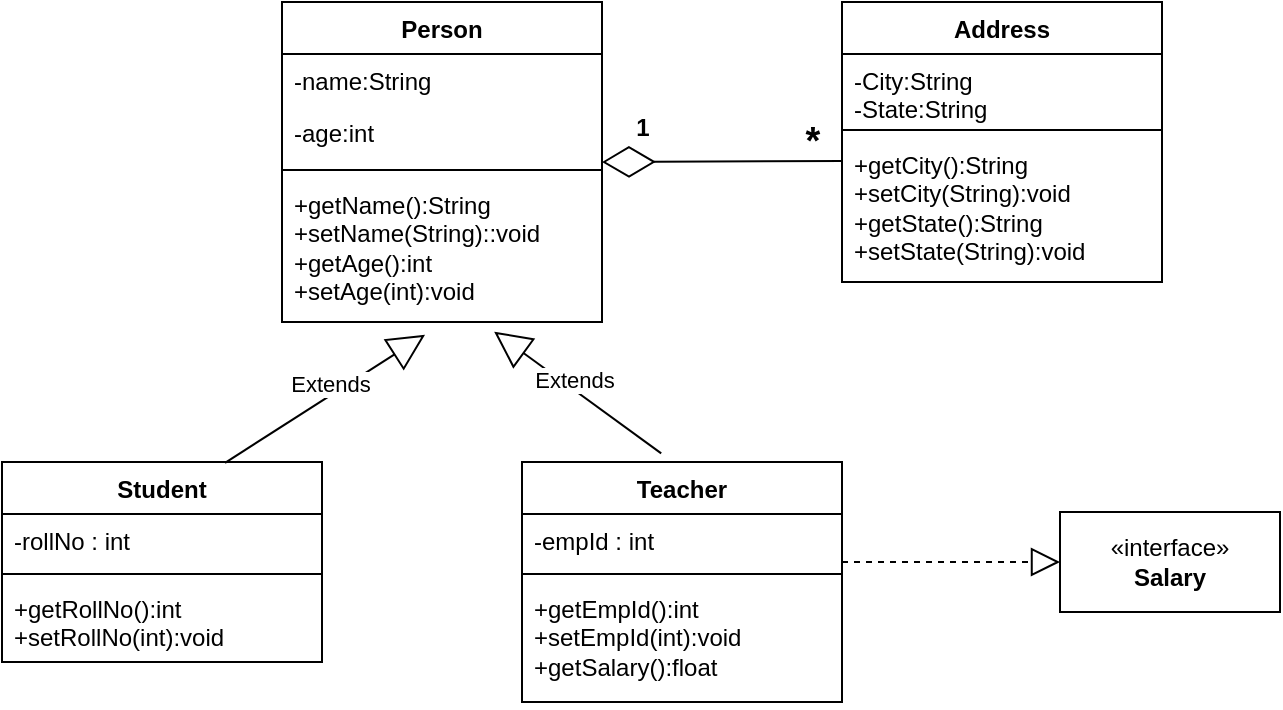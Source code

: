 <mxfile version="21.6.3" type="google">
  <diagram name="Page-1" id="1gqHpqc5bRBAC4YOGgtS">
    <mxGraphModel grid="1" page="1" gridSize="10" guides="1" tooltips="1" connect="1" arrows="1" fold="1" pageScale="1" pageWidth="850" pageHeight="1100" math="0" shadow="0">
      <root>
        <mxCell id="0" />
        <mxCell id="1" parent="0" />
        <mxCell id="WlluLZ8VlGHuWvzJYr0w-1" value="Person" style="swimlane;fontStyle=1;align=center;verticalAlign=top;childLayout=stackLayout;horizontal=1;startSize=26;horizontalStack=0;resizeParent=1;resizeParentMax=0;resizeLast=0;collapsible=1;marginBottom=0;whiteSpace=wrap;html=1;" vertex="1" parent="1">
          <mxGeometry x="340" y="50" width="160" height="160" as="geometry" />
        </mxCell>
        <mxCell id="WlluLZ8VlGHuWvzJYr0w-2" value="-name:String" style="text;strokeColor=none;fillColor=none;align=left;verticalAlign=top;spacingLeft=4;spacingRight=4;overflow=hidden;rotatable=0;points=[[0,0.5],[1,0.5]];portConstraint=eastwest;whiteSpace=wrap;html=1;" vertex="1" parent="WlluLZ8VlGHuWvzJYr0w-1">
          <mxGeometry y="26" width="160" height="26" as="geometry" />
        </mxCell>
        <mxCell id="WlluLZ8VlGHuWvzJYr0w-5" value="-age:int" style="text;strokeColor=none;fillColor=none;align=left;verticalAlign=top;spacingLeft=4;spacingRight=4;overflow=hidden;rotatable=0;points=[[0,0.5],[1,0.5]];portConstraint=eastwest;whiteSpace=wrap;html=1;" vertex="1" parent="WlluLZ8VlGHuWvzJYr0w-1">
          <mxGeometry y="52" width="160" height="28" as="geometry" />
        </mxCell>
        <mxCell id="WlluLZ8VlGHuWvzJYr0w-3" value="" style="line;strokeWidth=1;fillColor=none;align=left;verticalAlign=middle;spacingTop=-1;spacingLeft=3;spacingRight=3;rotatable=0;labelPosition=right;points=[];portConstraint=eastwest;strokeColor=inherit;" vertex="1" parent="WlluLZ8VlGHuWvzJYr0w-1">
          <mxGeometry y="80" width="160" height="8" as="geometry" />
        </mxCell>
        <mxCell id="WlluLZ8VlGHuWvzJYr0w-4" value="+getName():String&lt;br&gt;+setName(String)::void&lt;br&gt;+getAge():int&lt;br&gt;+setAge(int):void" style="text;strokeColor=none;fillColor=none;align=left;verticalAlign=top;spacingLeft=4;spacingRight=4;overflow=hidden;rotatable=0;points=[[0,0.5],[1,0.5]];portConstraint=eastwest;whiteSpace=wrap;html=1;" vertex="1" parent="WlluLZ8VlGHuWvzJYr0w-1">
          <mxGeometry y="88" width="160" height="72" as="geometry" />
        </mxCell>
        <mxCell id="WlluLZ8VlGHuWvzJYr0w-6" value="Student" style="swimlane;fontStyle=1;align=center;verticalAlign=top;childLayout=stackLayout;horizontal=1;startSize=26;horizontalStack=0;resizeParent=1;resizeParentMax=0;resizeLast=0;collapsible=1;marginBottom=0;whiteSpace=wrap;html=1;" vertex="1" parent="1">
          <mxGeometry x="200" y="280" width="160" height="100" as="geometry" />
        </mxCell>
        <mxCell id="WlluLZ8VlGHuWvzJYr0w-7" value="-rollNo : int" style="text;strokeColor=none;fillColor=none;align=left;verticalAlign=top;spacingLeft=4;spacingRight=4;overflow=hidden;rotatable=0;points=[[0,0.5],[1,0.5]];portConstraint=eastwest;whiteSpace=wrap;html=1;" vertex="1" parent="WlluLZ8VlGHuWvzJYr0w-6">
          <mxGeometry y="26" width="160" height="26" as="geometry" />
        </mxCell>
        <mxCell id="WlluLZ8VlGHuWvzJYr0w-8" value="" style="line;strokeWidth=1;fillColor=none;align=left;verticalAlign=middle;spacingTop=-1;spacingLeft=3;spacingRight=3;rotatable=0;labelPosition=right;points=[];portConstraint=eastwest;strokeColor=inherit;" vertex="1" parent="WlluLZ8VlGHuWvzJYr0w-6">
          <mxGeometry y="52" width="160" height="8" as="geometry" />
        </mxCell>
        <mxCell id="WlluLZ8VlGHuWvzJYr0w-9" value="+getRollNo():int&lt;br&gt;+setRollNo(int):void" style="text;strokeColor=none;fillColor=none;align=left;verticalAlign=top;spacingLeft=4;spacingRight=4;overflow=hidden;rotatable=0;points=[[0,0.5],[1,0.5]];portConstraint=eastwest;whiteSpace=wrap;html=1;" vertex="1" parent="WlluLZ8VlGHuWvzJYr0w-6">
          <mxGeometry y="60" width="160" height="40" as="geometry" />
        </mxCell>
        <mxCell id="WlluLZ8VlGHuWvzJYr0w-10" value="Teacher" style="swimlane;fontStyle=1;align=center;verticalAlign=top;childLayout=stackLayout;horizontal=1;startSize=26;horizontalStack=0;resizeParent=1;resizeParentMax=0;resizeLast=0;collapsible=1;marginBottom=0;whiteSpace=wrap;html=1;" vertex="1" parent="1">
          <mxGeometry x="460" y="280" width="160" height="120" as="geometry" />
        </mxCell>
        <mxCell id="WlluLZ8VlGHuWvzJYr0w-11" value="-empId : int" style="text;strokeColor=none;fillColor=none;align=left;verticalAlign=top;spacingLeft=4;spacingRight=4;overflow=hidden;rotatable=0;points=[[0,0.5],[1,0.5]];portConstraint=eastwest;whiteSpace=wrap;html=1;" vertex="1" parent="WlluLZ8VlGHuWvzJYr0w-10">
          <mxGeometry y="26" width="160" height="26" as="geometry" />
        </mxCell>
        <mxCell id="WlluLZ8VlGHuWvzJYr0w-12" value="" style="line;strokeWidth=1;fillColor=none;align=left;verticalAlign=middle;spacingTop=-1;spacingLeft=3;spacingRight=3;rotatable=0;labelPosition=right;points=[];portConstraint=eastwest;strokeColor=inherit;" vertex="1" parent="WlluLZ8VlGHuWvzJYr0w-10">
          <mxGeometry y="52" width="160" height="8" as="geometry" />
        </mxCell>
        <mxCell id="WlluLZ8VlGHuWvzJYr0w-13" value="+getEmpId():int&lt;br&gt;+setEmpId(int):void&lt;br&gt;+getSalary():float" style="text;strokeColor=none;fillColor=none;align=left;verticalAlign=top;spacingLeft=4;spacingRight=4;overflow=hidden;rotatable=0;points=[[0,0.5],[1,0.5]];portConstraint=eastwest;whiteSpace=wrap;html=1;" vertex="1" parent="WlluLZ8VlGHuWvzJYr0w-10">
          <mxGeometry y="60" width="160" height="60" as="geometry" />
        </mxCell>
        <mxCell id="WlluLZ8VlGHuWvzJYr0w-14" value="Extends" style="endArrow=block;endSize=16;endFill=0;html=1;rounded=0;entryX=0.447;entryY=1.089;entryDx=0;entryDy=0;entryPerimeter=0;exitX=0.697;exitY=0.004;exitDx=0;exitDy=0;exitPerimeter=0;" edge="1" parent="1" source="WlluLZ8VlGHuWvzJYr0w-6" target="WlluLZ8VlGHuWvzJYr0w-4">
          <mxGeometry x="0.113" y="5" width="160" relative="1" as="geometry">
            <mxPoint x="340" y="260" as="sourcePoint" />
            <mxPoint x="500" y="260" as="targetPoint" />
            <mxPoint as="offset" />
          </mxGeometry>
        </mxCell>
        <mxCell id="WlluLZ8VlGHuWvzJYr0w-16" value="Extends" style="endArrow=block;endSize=16;endFill=0;html=1;rounded=0;entryX=0.663;entryY=1.067;entryDx=0;entryDy=0;entryPerimeter=0;exitX=0.435;exitY=-0.036;exitDx=0;exitDy=0;exitPerimeter=0;" edge="1" parent="1" source="WlluLZ8VlGHuWvzJYr0w-10" target="WlluLZ8VlGHuWvzJYr0w-4">
          <mxGeometry x="0.095" y="-4" width="160" relative="1" as="geometry">
            <mxPoint x="340" y="260" as="sourcePoint" />
            <mxPoint x="500" y="260" as="targetPoint" />
            <mxPoint as="offset" />
          </mxGeometry>
        </mxCell>
        <mxCell id="WlluLZ8VlGHuWvzJYr0w-17" value="Address" style="swimlane;fontStyle=1;align=center;verticalAlign=top;childLayout=stackLayout;horizontal=1;startSize=26;horizontalStack=0;resizeParent=1;resizeParentMax=0;resizeLast=0;collapsible=1;marginBottom=0;whiteSpace=wrap;html=1;" vertex="1" parent="1">
          <mxGeometry x="620" y="50" width="160" height="140" as="geometry" />
        </mxCell>
        <mxCell id="WlluLZ8VlGHuWvzJYr0w-18" value="-City:String&lt;br&gt;-State:String" style="text;strokeColor=none;fillColor=none;align=left;verticalAlign=top;spacingLeft=4;spacingRight=4;overflow=hidden;rotatable=0;points=[[0,0.5],[1,0.5]];portConstraint=eastwest;whiteSpace=wrap;html=1;" vertex="1" parent="WlluLZ8VlGHuWvzJYr0w-17">
          <mxGeometry y="26" width="160" height="34" as="geometry" />
        </mxCell>
        <mxCell id="WlluLZ8VlGHuWvzJYr0w-19" value="" style="line;strokeWidth=1;fillColor=none;align=left;verticalAlign=middle;spacingTop=-1;spacingLeft=3;spacingRight=3;rotatable=0;labelPosition=right;points=[];portConstraint=eastwest;strokeColor=inherit;" vertex="1" parent="WlluLZ8VlGHuWvzJYr0w-17">
          <mxGeometry y="60" width="160" height="8" as="geometry" />
        </mxCell>
        <mxCell id="WlluLZ8VlGHuWvzJYr0w-20" value="+getCity():String&lt;br&gt;+setCity(String):void&lt;br&gt;+getState():String&lt;br&gt;+setState(String):void" style="text;strokeColor=none;fillColor=none;align=left;verticalAlign=top;spacingLeft=4;spacingRight=4;overflow=hidden;rotatable=0;points=[[0,0.5],[1,0.5]];portConstraint=eastwest;whiteSpace=wrap;html=1;" vertex="1" parent="WlluLZ8VlGHuWvzJYr0w-17">
          <mxGeometry y="68" width="160" height="72" as="geometry" />
        </mxCell>
        <mxCell id="WlluLZ8VlGHuWvzJYr0w-22" value="" style="endArrow=diamondThin;endFill=0;endSize=24;html=1;rounded=0;" edge="1" parent="1">
          <mxGeometry width="160" relative="1" as="geometry">
            <mxPoint x="620" y="129.5" as="sourcePoint" />
            <mxPoint x="500" y="130" as="targetPoint" />
          </mxGeometry>
        </mxCell>
        <mxCell id="WlluLZ8VlGHuWvzJYr0w-23" value="«interface»&lt;br&gt;&lt;b&gt;Salary&lt;/b&gt;" style="html=1;whiteSpace=wrap;" vertex="1" parent="1">
          <mxGeometry x="729" y="305" width="110" height="50" as="geometry" />
        </mxCell>
        <mxCell id="WlluLZ8VlGHuWvzJYr0w-24" value="" style="endArrow=block;dashed=1;endFill=0;endSize=12;html=1;rounded=0;entryX=0;entryY=0.5;entryDx=0;entryDy=0;" edge="1" parent="1" target="WlluLZ8VlGHuWvzJYr0w-23">
          <mxGeometry width="160" relative="1" as="geometry">
            <mxPoint x="620" y="330" as="sourcePoint" />
            <mxPoint x="750" y="329.5" as="targetPoint" />
          </mxGeometry>
        </mxCell>
        <mxCell id="WlluLZ8VlGHuWvzJYr0w-25" value="&lt;font style=&quot;font-size: 19px;&quot;&gt;*&lt;/font&gt;" style="text;align=center;fontStyle=1;verticalAlign=middle;spacingLeft=3;spacingRight=3;strokeColor=none;rotatable=0;points=[[0,0.5],[1,0.5]];portConstraint=eastwest;html=1;" vertex="1" parent="1">
          <mxGeometry x="590" y="107" width="30" height="26" as="geometry" />
        </mxCell>
        <mxCell id="WlluLZ8VlGHuWvzJYr0w-26" value="1" style="text;align=center;fontStyle=1;verticalAlign=middle;spacingLeft=3;spacingRight=3;strokeColor=none;rotatable=0;points=[[0,0.5],[1,0.5]];portConstraint=eastwest;html=1;" vertex="1" parent="1">
          <mxGeometry x="500" y="100" width="40" height="26" as="geometry" />
        </mxCell>
      </root>
    </mxGraphModel>
  </diagram>
</mxfile>
